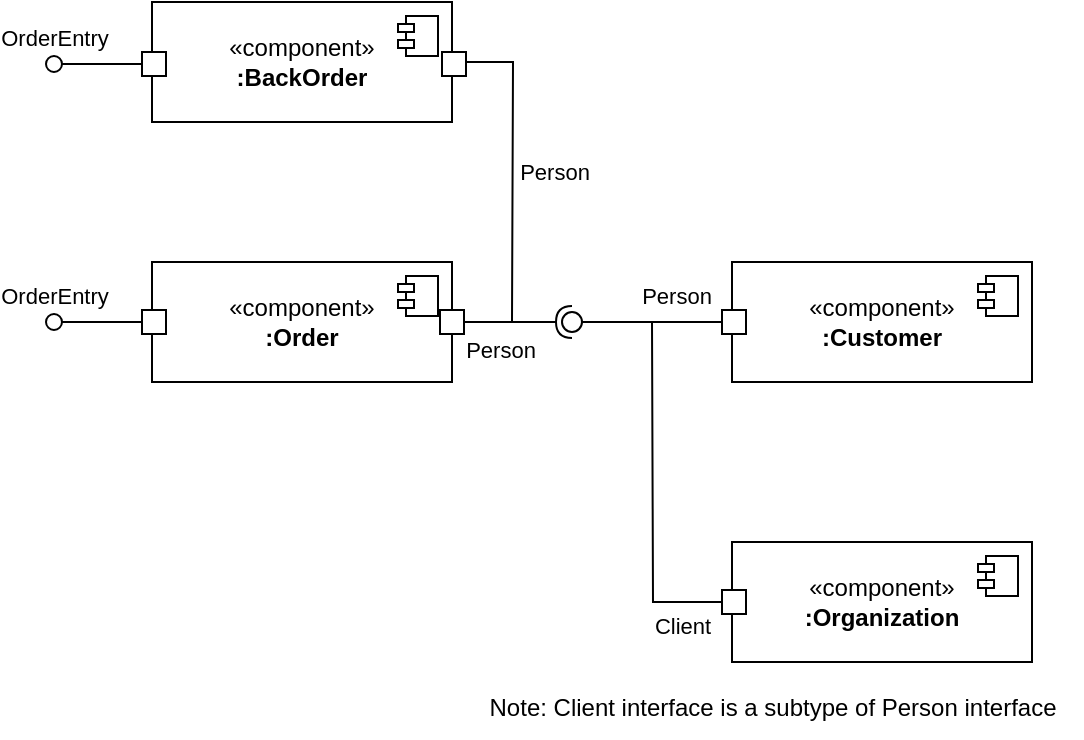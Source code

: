 <mxfile version="21.6.5" type="device">
  <diagram name="Page-1" id="71q-wSQduwxtA3SKnryf">
    <mxGraphModel dx="864" dy="495" grid="1" gridSize="10" guides="1" tooltips="1" connect="1" arrows="1" fold="1" page="1" pageScale="1" pageWidth="1169" pageHeight="827" math="0" shadow="0">
      <root>
        <mxCell id="0" />
        <mxCell id="1" parent="0" />
        <mxCell id="4kBsrwIj2r0Peh6D-8lb-23" value="" style="rounded=0;orthogonalLoop=1;jettySize=auto;html=1;endArrow=halfCircle;endFill=0;endSize=6;strokeWidth=1;sketch=0;exitX=1;exitY=0.5;exitDx=0;exitDy=0;sourcePerimeterSpacing=0;targetPerimeterSpacing=0;" edge="1" target="4kBsrwIj2r0Peh6D-8lb-25" parent="1" source="4kBsrwIj2r0Peh6D-8lb-4">
          <mxGeometry relative="1" as="geometry">
            <mxPoint x="340" y="200" as="sourcePoint" />
          </mxGeometry>
        </mxCell>
        <mxCell id="4kBsrwIj2r0Peh6D-8lb-34" value="Person" style="edgeLabel;html=1;align=center;verticalAlign=middle;resizable=0;points=[];" vertex="1" connectable="0" parent="4kBsrwIj2r0Peh6D-8lb-23">
          <mxGeometry x="-0.338" relative="1" as="geometry">
            <mxPoint x="4" y="14" as="offset" />
          </mxGeometry>
        </mxCell>
        <mxCell id="4kBsrwIj2r0Peh6D-8lb-24" value="" style="rounded=0;orthogonalLoop=1;jettySize=auto;html=1;endArrow=oval;endFill=0;sketch=0;sourcePerimeterSpacing=0;targetPerimeterSpacing=0;endSize=10;" edge="1" target="4kBsrwIj2r0Peh6D-8lb-25" parent="1">
          <mxGeometry relative="1" as="geometry">
            <mxPoint x="440" y="200" as="sourcePoint" />
          </mxGeometry>
        </mxCell>
        <mxCell id="4kBsrwIj2r0Peh6D-8lb-35" value="Person" style="edgeLabel;html=1;align=center;verticalAlign=middle;resizable=0;points=[];" vertex="1" connectable="0" parent="4kBsrwIj2r0Peh6D-8lb-24">
          <mxGeometry x="-0.169" relative="1" as="geometry">
            <mxPoint x="5" y="-13" as="offset" />
          </mxGeometry>
        </mxCell>
        <mxCell id="4kBsrwIj2r0Peh6D-8lb-6" value="«component»&lt;br&gt;&lt;b&gt;:Customer&lt;br&gt;&lt;/b&gt;" style="html=1;dropTarget=0;whiteSpace=wrap;" vertex="1" parent="1">
          <mxGeometry x="440" y="170" width="150" height="60" as="geometry" />
        </mxCell>
        <mxCell id="4kBsrwIj2r0Peh6D-8lb-7" value="" style="shape=module;jettyWidth=8;jettyHeight=4;" vertex="1" parent="4kBsrwIj2r0Peh6D-8lb-6">
          <mxGeometry x="1" width="20" height="20" relative="1" as="geometry">
            <mxPoint x="-27" y="7" as="offset" />
          </mxGeometry>
        </mxCell>
        <mxCell id="4kBsrwIj2r0Peh6D-8lb-28" style="edgeStyle=orthogonalEdgeStyle;rounded=0;orthogonalLoop=1;jettySize=auto;html=1;endArrow=none;endFill=0;" edge="1" parent="1" source="4kBsrwIj2r0Peh6D-8lb-1">
          <mxGeometry relative="1" as="geometry">
            <mxPoint x="330" y="200" as="targetPoint" />
          </mxGeometry>
        </mxCell>
        <mxCell id="4kBsrwIj2r0Peh6D-8lb-33" value="Person" style="edgeLabel;html=1;align=center;verticalAlign=middle;resizable=0;points=[];" vertex="1" connectable="0" parent="4kBsrwIj2r0Peh6D-8lb-28">
          <mxGeometry x="-0.19" y="1" relative="1" as="geometry">
            <mxPoint x="19" y="20" as="offset" />
          </mxGeometry>
        </mxCell>
        <mxCell id="4kBsrwIj2r0Peh6D-8lb-1" value="«component»&lt;br&gt;&lt;b&gt;:BackOrder&lt;/b&gt;" style="html=1;dropTarget=0;whiteSpace=wrap;" vertex="1" parent="1">
          <mxGeometry x="150" y="40" width="150" height="60" as="geometry" />
        </mxCell>
        <mxCell id="4kBsrwIj2r0Peh6D-8lb-2" value="" style="shape=module;jettyWidth=8;jettyHeight=4;" vertex="1" parent="4kBsrwIj2r0Peh6D-8lb-1">
          <mxGeometry x="1" width="20" height="20" relative="1" as="geometry">
            <mxPoint x="-27" y="7" as="offset" />
          </mxGeometry>
        </mxCell>
        <mxCell id="4kBsrwIj2r0Peh6D-8lb-4" value="«component»&lt;br&gt;&lt;b&gt;:Order&lt;/b&gt;" style="html=1;dropTarget=0;whiteSpace=wrap;" vertex="1" parent="1">
          <mxGeometry x="150" y="170" width="150" height="60" as="geometry" />
        </mxCell>
        <mxCell id="4kBsrwIj2r0Peh6D-8lb-5" value="" style="shape=module;jettyWidth=8;jettyHeight=4;" vertex="1" parent="4kBsrwIj2r0Peh6D-8lb-4">
          <mxGeometry x="1" width="20" height="20" relative="1" as="geometry">
            <mxPoint x="-27" y="7" as="offset" />
          </mxGeometry>
        </mxCell>
        <mxCell id="4kBsrwIj2r0Peh6D-8lb-27" style="edgeStyle=orthogonalEdgeStyle;rounded=0;orthogonalLoop=1;jettySize=auto;html=1;endArrow=none;endFill=0;" edge="1" parent="1" source="4kBsrwIj2r0Peh6D-8lb-8">
          <mxGeometry relative="1" as="geometry">
            <mxPoint x="400" y="200" as="targetPoint" />
          </mxGeometry>
        </mxCell>
        <mxCell id="4kBsrwIj2r0Peh6D-8lb-36" value="Client" style="edgeLabel;html=1;align=center;verticalAlign=middle;resizable=0;points=[];" vertex="1" connectable="0" parent="4kBsrwIj2r0Peh6D-8lb-27">
          <mxGeometry x="-0.73" y="1" relative="1" as="geometry">
            <mxPoint x="-1" y="11" as="offset" />
          </mxGeometry>
        </mxCell>
        <mxCell id="4kBsrwIj2r0Peh6D-8lb-8" value="«component»&lt;br&gt;&lt;b&gt;:Organization&lt;br&gt;&lt;/b&gt;" style="html=1;dropTarget=0;whiteSpace=wrap;" vertex="1" parent="1">
          <mxGeometry x="440" y="310" width="150" height="60" as="geometry" />
        </mxCell>
        <mxCell id="4kBsrwIj2r0Peh6D-8lb-9" value="" style="shape=module;jettyWidth=8;jettyHeight=4;" vertex="1" parent="4kBsrwIj2r0Peh6D-8lb-8">
          <mxGeometry x="1" width="20" height="20" relative="1" as="geometry">
            <mxPoint x="-27" y="7" as="offset" />
          </mxGeometry>
        </mxCell>
        <mxCell id="4kBsrwIj2r0Peh6D-8lb-14" value="" style="group;direction=west;flipV=1;flipH=0;rotation=0;" vertex="1" connectable="0" parent="1">
          <mxGeometry x="97" y="65" width="57" height="10" as="geometry" />
        </mxCell>
        <mxCell id="4kBsrwIj2r0Peh6D-8lb-10" value="" style="html=1;rounded=0;direction=west;aspect=fixed;flipH=1;flipV=1;rotation=-180;" vertex="1" parent="4kBsrwIj2r0Peh6D-8lb-14">
          <mxGeometry x="48" width="12" height="12" as="geometry" />
        </mxCell>
        <mxCell id="4kBsrwIj2r0Peh6D-8lb-11" value="" style="endArrow=none;html=1;rounded=0;align=center;verticalAlign=top;endFill=0;labelBackgroundColor=none;endSize=2;" edge="1" source="4kBsrwIj2r0Peh6D-8lb-10" target="4kBsrwIj2r0Peh6D-8lb-12" parent="4kBsrwIj2r0Peh6D-8lb-14">
          <mxGeometry relative="1" as="geometry" />
        </mxCell>
        <mxCell id="4kBsrwIj2r0Peh6D-8lb-12" value="OrderEntry" style="ellipse;html=1;fontSize=11;align=center;fillColor=none;points=[];aspect=fixed;resizable=0;verticalAlign=bottom;labelPosition=center;verticalLabelPosition=top;flipH=1;flipV=0;rotation=0;" vertex="1" parent="4kBsrwIj2r0Peh6D-8lb-14">
          <mxGeometry y="2" width="8" height="8" as="geometry" />
        </mxCell>
        <mxCell id="4kBsrwIj2r0Peh6D-8lb-29" value="" style="html=1;rounded=0;direction=west;aspect=fixed;flipH=1;flipV=1;rotation=-180;" vertex="1" parent="4kBsrwIj2r0Peh6D-8lb-14">
          <mxGeometry x="198" width="12" height="12" as="geometry" />
        </mxCell>
        <mxCell id="4kBsrwIj2r0Peh6D-8lb-30" value="" style="html=1;rounded=0;direction=west;aspect=fixed;flipH=1;flipV=1;rotation=-180;" vertex="1" parent="4kBsrwIj2r0Peh6D-8lb-14">
          <mxGeometry x="197" y="129" width="12" height="12" as="geometry" />
        </mxCell>
        <mxCell id="4kBsrwIj2r0Peh6D-8lb-31" value="" style="html=1;rounded=0;direction=west;aspect=fixed;flipH=1;flipV=1;rotation=-180;fillColor=default;" vertex="1" parent="4kBsrwIj2r0Peh6D-8lb-14">
          <mxGeometry x="338" y="129" width="12" height="12" as="geometry" />
        </mxCell>
        <mxCell id="4kBsrwIj2r0Peh6D-8lb-32" value="" style="html=1;rounded=0;direction=west;aspect=fixed;flipH=1;flipV=1;rotation=-180;" vertex="1" parent="4kBsrwIj2r0Peh6D-8lb-14">
          <mxGeometry x="338" y="269" width="12" height="12" as="geometry" />
        </mxCell>
        <mxCell id="4kBsrwIj2r0Peh6D-8lb-19" value="" style="group;direction=west;flipV=1;flipH=0;rotation=0;" vertex="1" connectable="0" parent="1">
          <mxGeometry x="97" y="194" width="57" height="10" as="geometry" />
        </mxCell>
        <mxCell id="4kBsrwIj2r0Peh6D-8lb-20" value="" style="html=1;rounded=0;direction=west;aspect=fixed;flipH=1;flipV=1;rotation=-180;" vertex="1" parent="4kBsrwIj2r0Peh6D-8lb-19">
          <mxGeometry x="48" width="12" height="12" as="geometry" />
        </mxCell>
        <mxCell id="4kBsrwIj2r0Peh6D-8lb-21" value="" style="endArrow=none;html=1;rounded=0;align=center;verticalAlign=top;endFill=0;labelBackgroundColor=none;endSize=2;" edge="1" parent="4kBsrwIj2r0Peh6D-8lb-19" source="4kBsrwIj2r0Peh6D-8lb-20" target="4kBsrwIj2r0Peh6D-8lb-22">
          <mxGeometry relative="1" as="geometry" />
        </mxCell>
        <mxCell id="4kBsrwIj2r0Peh6D-8lb-22" value="OrderEntry" style="ellipse;html=1;fontSize=11;align=center;fillColor=none;points=[];aspect=fixed;resizable=0;verticalAlign=bottom;labelPosition=center;verticalLabelPosition=top;flipH=1;flipV=0;rotation=0;" vertex="1" parent="4kBsrwIj2r0Peh6D-8lb-19">
          <mxGeometry y="2" width="8" height="8" as="geometry" />
        </mxCell>
        <mxCell id="4kBsrwIj2r0Peh6D-8lb-25" value="" style="ellipse;whiteSpace=wrap;html=1;align=center;aspect=fixed;fillColor=none;strokeColor=none;resizable=0;perimeter=centerPerimeter;rotatable=0;allowArrows=0;points=[];outlineConnect=1;rotation=-180;" vertex="1" parent="1">
          <mxGeometry x="355" y="195" width="10" height="10" as="geometry" />
        </mxCell>
        <mxCell id="4kBsrwIj2r0Peh6D-8lb-37" value="Note: Client interface is a subtype of Person interface" style="text;html=1;align=center;verticalAlign=middle;resizable=0;points=[];autosize=1;strokeColor=none;fillColor=none;" vertex="1" parent="1">
          <mxGeometry x="305" y="378" width="310" height="30" as="geometry" />
        </mxCell>
      </root>
    </mxGraphModel>
  </diagram>
</mxfile>
